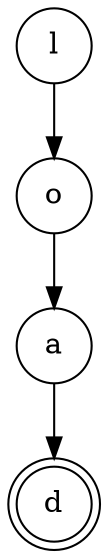 digraph {   
    node [shape = doublecircle, color = black] d ;
    node [shape = circle];
    node [color= black];
    l -> o -> a -> d;	
}